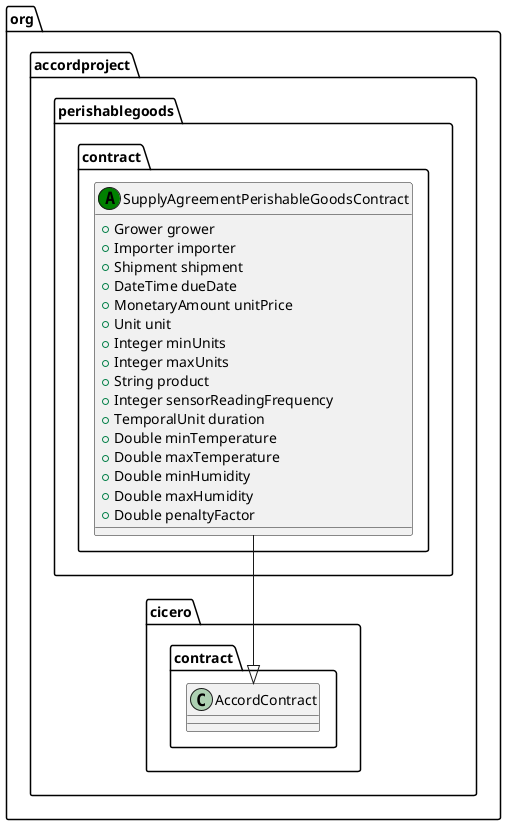 @startuml
class org.accordproject.perishablegoods.contract.SupplyAgreementPerishableGoodsContract << (A,green) >> {
   + Grower grower
   + Importer importer
   + Shipment shipment
   + DateTime dueDate
   + MonetaryAmount unitPrice
   + Unit unit
   + Integer minUnits
   + Integer maxUnits
   + String product
   + Integer sensorReadingFrequency
   + TemporalUnit duration
   + Double minTemperature
   + Double maxTemperature
   + Double minHumidity
   + Double maxHumidity
   + Double penaltyFactor
}
org.accordproject.perishablegoods.contract.SupplyAgreementPerishableGoodsContract --|> org.accordproject.cicero.contract.AccordContract
@enduml
